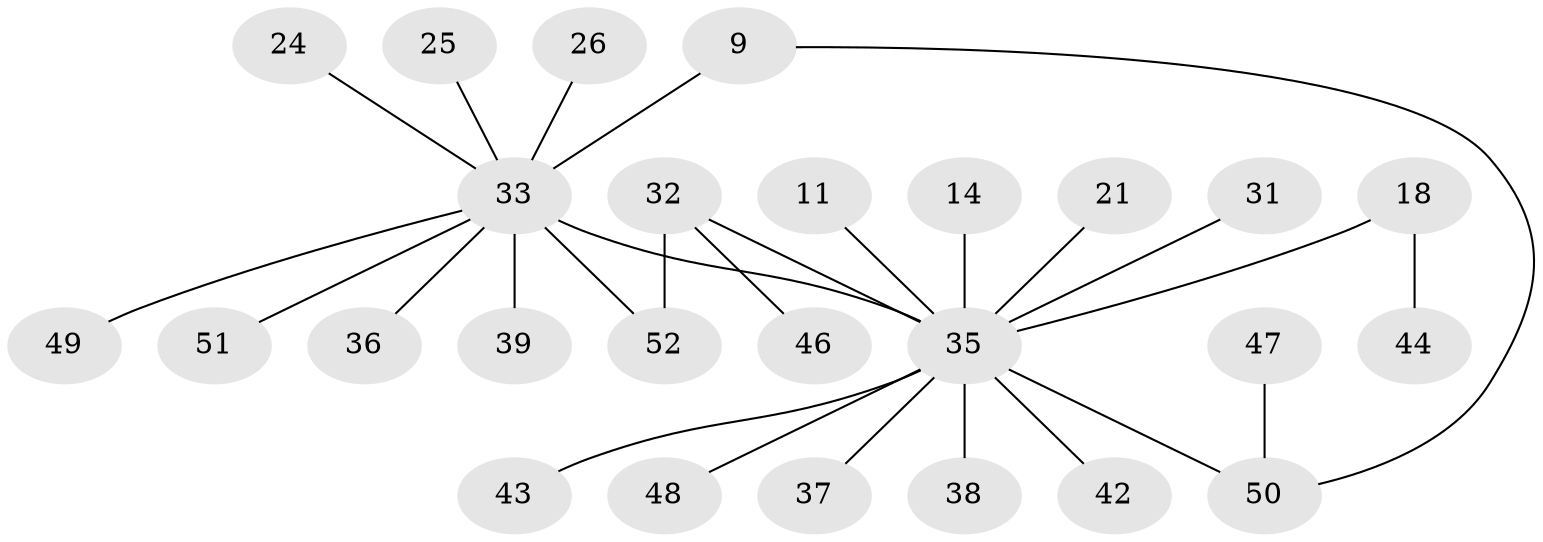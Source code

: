 // original degree distribution, {7: 0.07692307692307693, 9: 0.038461538461538464, 4: 0.019230769230769232, 5: 0.038461538461538464, 3: 0.07692307692307693, 1: 0.6153846153846154, 2: 0.1346153846153846}
// Generated by graph-tools (version 1.1) at 2025/54/03/09/25 04:54:26]
// undirected, 26 vertices, 27 edges
graph export_dot {
graph [start="1"]
  node [color=gray90,style=filled];
  9;
  11;
  14;
  18;
  21;
  24;
  25 [super="+17"];
  26;
  31;
  32 [super="+8+29+30"];
  33 [super="+22+6+19"];
  35 [super="+1+20"];
  36;
  37;
  38;
  39;
  42;
  43;
  44 [super="+41"];
  46;
  47;
  48 [super="+34"];
  49;
  50 [super="+27+45+16+28"];
  51;
  52 [super="+40"];
  9 -- 50;
  9 -- 33 [weight=2];
  11 -- 35;
  14 -- 35;
  18 -- 35 [weight=2];
  18 -- 44;
  21 -- 35;
  24 -- 33;
  25 -- 33;
  26 -- 33;
  31 -- 35;
  32 -- 35 [weight=2];
  32 -- 52;
  32 -- 46;
  33 -- 35 [weight=3];
  33 -- 36;
  33 -- 39;
  33 -- 49;
  33 -- 51;
  33 -- 52;
  35 -- 37;
  35 -- 38;
  35 -- 42;
  35 -- 43;
  35 -- 48;
  35 -- 50 [weight=2];
  47 -- 50;
}
